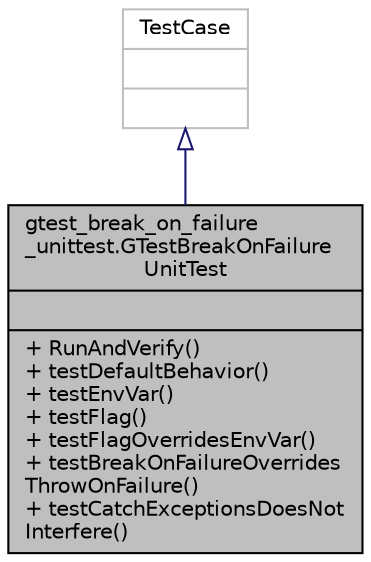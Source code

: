 digraph "gtest_break_on_failure_unittest.GTestBreakOnFailureUnitTest"
{
  edge [fontname="Helvetica",fontsize="10",labelfontname="Helvetica",labelfontsize="10"];
  node [fontname="Helvetica",fontsize="10",shape=record];
  Node0 [label="{gtest_break_on_failure\l_unittest.GTestBreakOnFailure\lUnitTest\n||+ RunAndVerify()\l+ testDefaultBehavior()\l+ testEnvVar()\l+ testFlag()\l+ testFlagOverridesEnvVar()\l+ testBreakOnFailureOverrides\lThrowOnFailure()\l+ testCatchExceptionsDoesNot\lInterfere()\l}",height=0.2,width=0.4,color="black", fillcolor="grey75", style="filled", fontcolor="black"];
  Node1 -> Node0 [dir="back",color="midnightblue",fontsize="10",style="solid",arrowtail="onormal",fontname="Helvetica"];
  Node1 [label="{TestCase\n||}",height=0.2,width=0.4,color="grey75", fillcolor="white", style="filled"];
}
